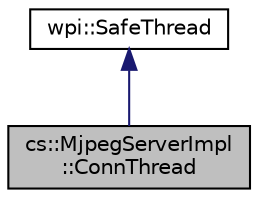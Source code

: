 digraph "cs::MjpegServerImpl::ConnThread"
{
  edge [fontname="Helvetica",fontsize="10",labelfontname="Helvetica",labelfontsize="10"];
  node [fontname="Helvetica",fontsize="10",shape=record];
  Node1 [label="cs::MjpegServerImpl\l::ConnThread",height=0.2,width=0.4,color="black", fillcolor="grey75", style="filled", fontcolor="black"];
  Node2 -> Node1 [dir="back",color="midnightblue",fontsize="10",style="solid",fontname="Helvetica"];
  Node2 [label="wpi::SafeThread",height=0.2,width=0.4,color="black", fillcolor="white", style="filled",URL="$classwpi_1_1SafeThread.html"];
}
